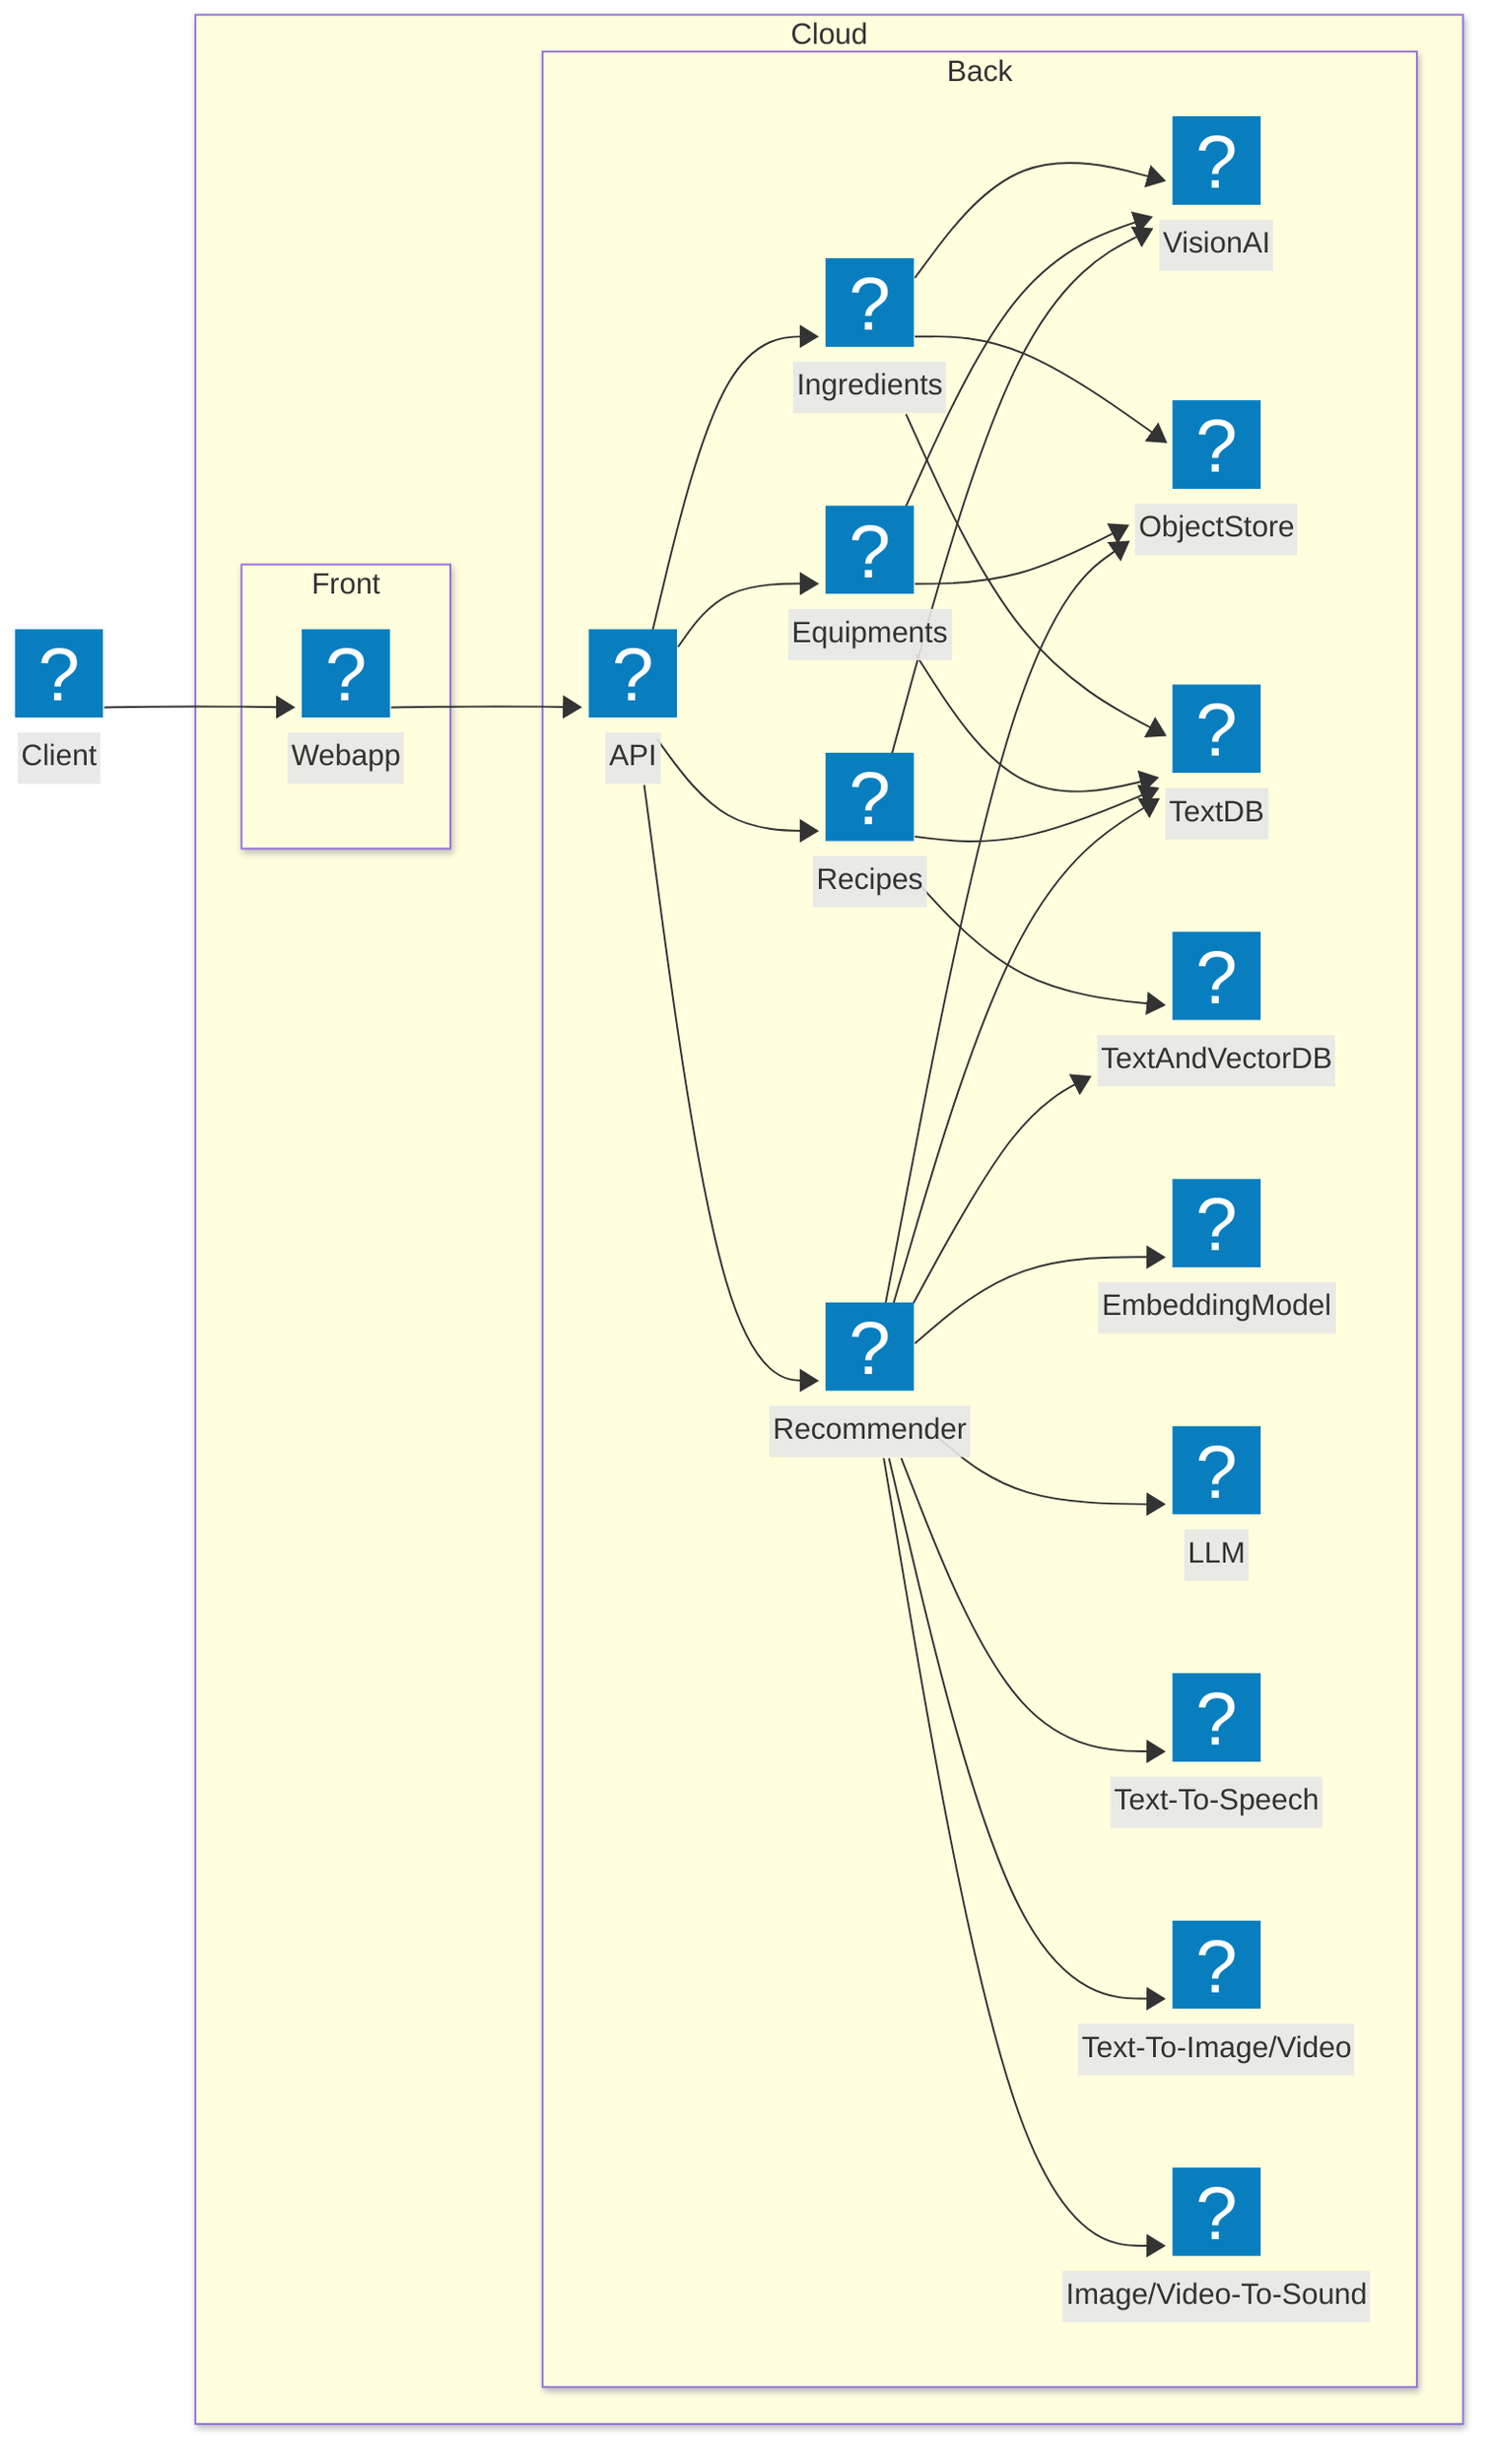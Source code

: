 ---
config:
  look: neo
---
flowchart LR
 subgraph s2["Front"]
        n2["Webapp"]
  end
 subgraph s3["Back"]
        n3["API"]
        n4["Ingredients"]
        n5["Equipments"]
        n6["Recipes"]
        n7["Recommender"]
        n8["VisionAI"]
        n9["ObjectStore"]
        n10["TextDB"]
        n11["TextAndVectorDB"]
        n12["EmbeddingModel"]
        n13["LLM"]
        n14["Text-To-Speech"]
        n15["Text-To-Image/Video"]
        n16["Image/Video-To-Sound"]
  end
 subgraph s1["Cloud"]
        s2
        s3
  end
    n1["Client"] --> n2
    n2 --> n3
    n3 --> n4 & n5 & n6 & n7
    n4 --> n8 & n9 & n10
    n5 --> n8 & n9 & n10
    n6 --> n8 & n10 & n11
    n7 --> n9 & n10 & n11 & n12 & n13 & n14 & n15 & n16
    n2@{ icon: "fa:building"}
    n3@{ icon: "fa:map"}
    n4@{ icon: "fa:circle-play"}
    n5@{ icon: "fa:circle-play"}
    n6@{ icon: "fa:circle-play"}
    n7@{ icon: "fa:circle-play"}
    n8@{ icon: "fa:eye"}
    n9@{ icon: "fa:folder-open"}
    n10@{ icon: "fa:file-lines"}
    n11@{ icon: "fa:clone"}
    n12@{ icon: "fa:object-ungroup"}
    n13@{ icon: "fa:chess-pawn"}
    n14@{ icon: "fa:chess-rook"}
    n15@{ icon: "fa:chess-bishop"}
    n16@{ icon: "fa:chess-knight"}
    n1@{ icon: "fa:circle-user"}